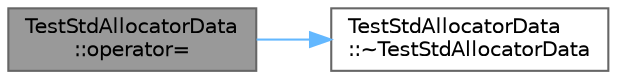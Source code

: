digraph "TestStdAllocatorData::operator="
{
 // LATEX_PDF_SIZE
  bgcolor="transparent";
  edge [fontname=Helvetica,fontsize=10,labelfontname=Helvetica,labelfontsize=10];
  node [fontname=Helvetica,fontsize=10,shape=box,height=0.2,width=0.4];
  rankdir="LR";
  Node1 [id="Node000001",label="TestStdAllocatorData\l::operator=",height=0.2,width=0.4,color="gray40", fillcolor="grey60", style="filled", fontcolor="black",tooltip=" "];
  Node1 -> Node2 [id="edge1_Node000001_Node000002",color="steelblue1",style="solid",tooltip=" "];
  Node2 [id="Node000002",label="TestStdAllocatorData\l::~TestStdAllocatorData",height=0.2,width=0.4,color="grey40", fillcolor="white", style="filled",URL="$struct_test_std_allocator_data.html#aad03e78b38d8225c2df2535bedc0cc80",tooltip=" "];
}
